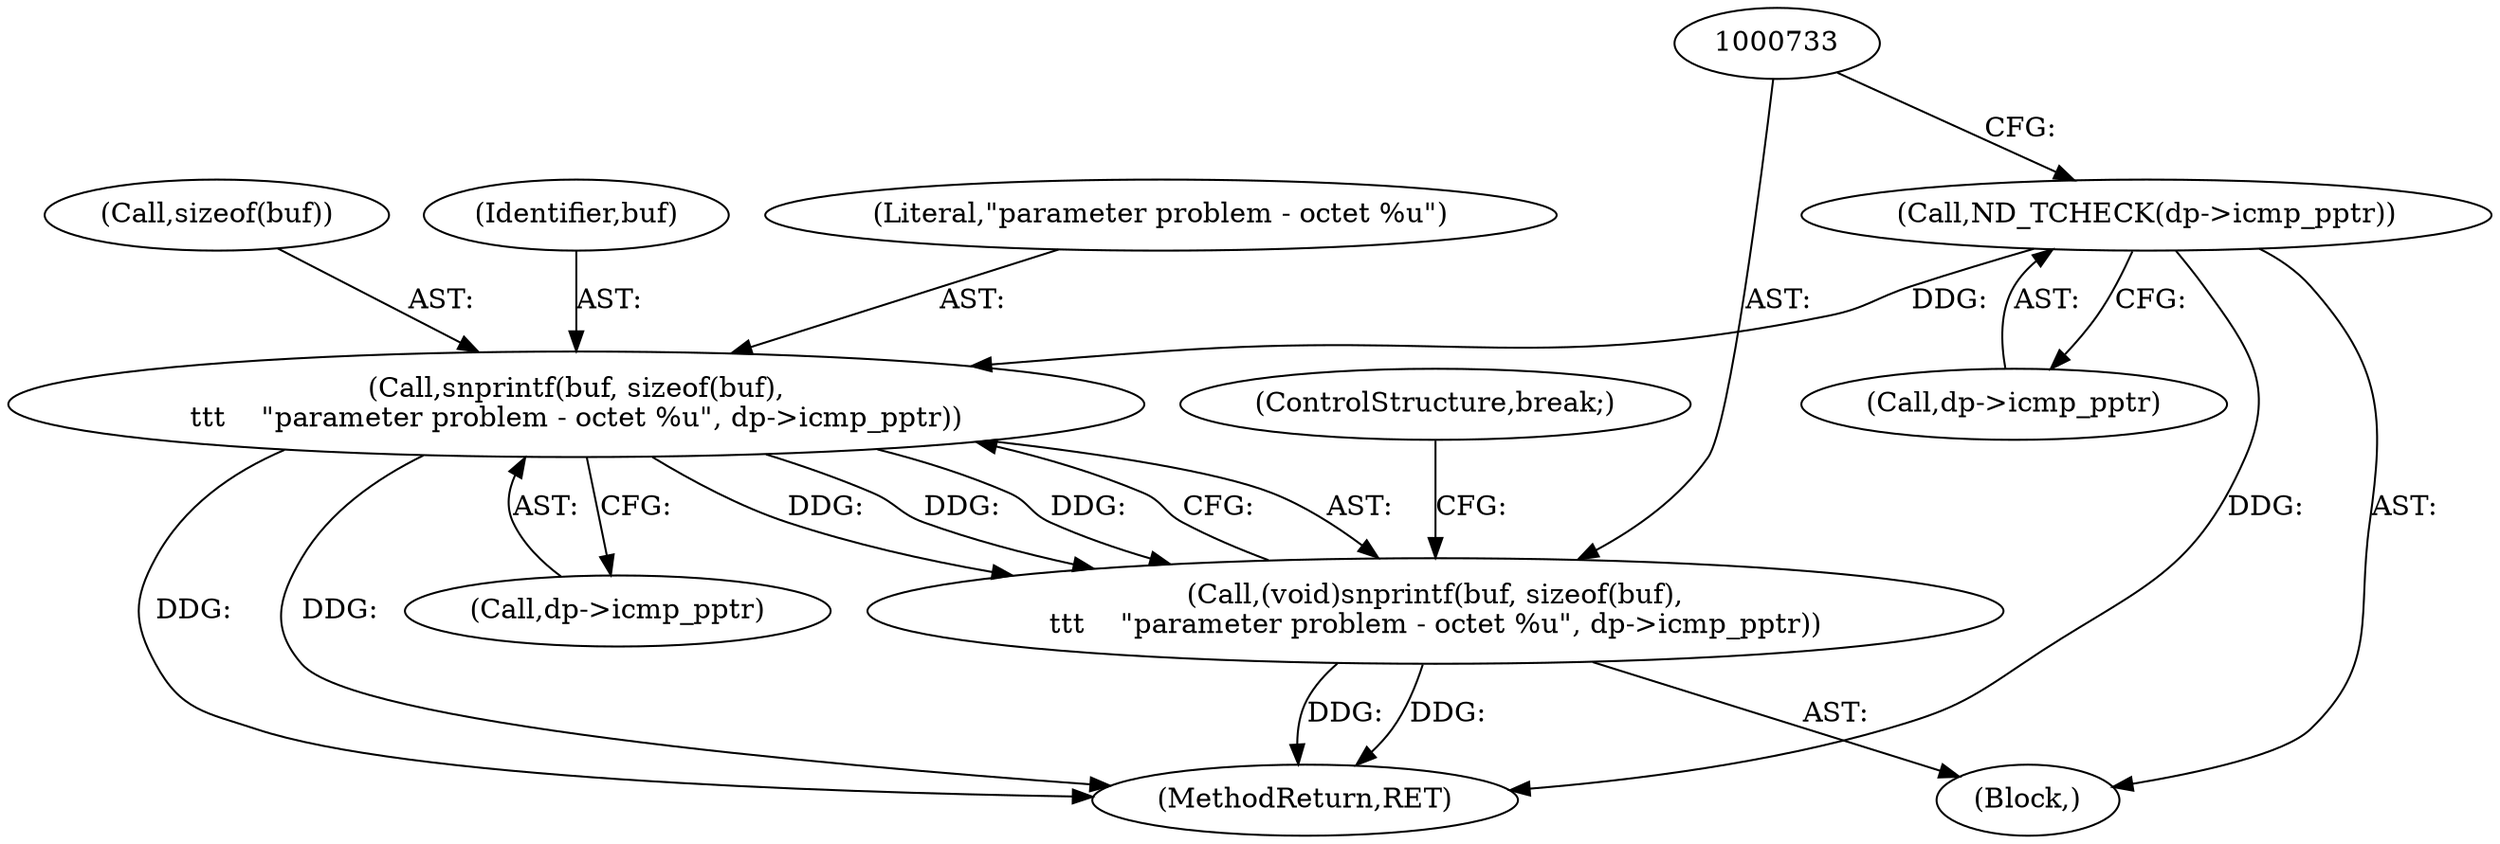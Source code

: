 digraph "0_tcpdump_1a1bce0526a77b62e41531b00f8bb5e21fd4f3a3@pointer" {
"1000728" [label="(Call,ND_TCHECK(dp->icmp_pptr))"];
"1000734" [label="(Call,snprintf(buf, sizeof(buf),\n\t\t\t    \"parameter problem - octet %u\", dp->icmp_pptr))"];
"1000732" [label="(Call,(void)snprintf(buf, sizeof(buf),\n\t\t\t    \"parameter problem - octet %u\", dp->icmp_pptr))"];
"1000727" [label="(Block,)"];
"1000734" [label="(Call,snprintf(buf, sizeof(buf),\n\t\t\t    \"parameter problem - octet %u\", dp->icmp_pptr))"];
"1000732" [label="(Call,(void)snprintf(buf, sizeof(buf),\n\t\t\t    \"parameter problem - octet %u\", dp->icmp_pptr))"];
"1000739" [label="(Call,dp->icmp_pptr)"];
"1000728" [label="(Call,ND_TCHECK(dp->icmp_pptr))"];
"1000729" [label="(Call,dp->icmp_pptr)"];
"1000742" [label="(ControlStructure,break;)"];
"1001279" [label="(MethodReturn,RET)"];
"1000736" [label="(Call,sizeof(buf))"];
"1000735" [label="(Identifier,buf)"];
"1000738" [label="(Literal,\"parameter problem - octet %u\")"];
"1000728" -> "1000727"  [label="AST: "];
"1000728" -> "1000729"  [label="CFG: "];
"1000729" -> "1000728"  [label="AST: "];
"1000733" -> "1000728"  [label="CFG: "];
"1000728" -> "1001279"  [label="DDG: "];
"1000728" -> "1000734"  [label="DDG: "];
"1000734" -> "1000732"  [label="AST: "];
"1000734" -> "1000739"  [label="CFG: "];
"1000735" -> "1000734"  [label="AST: "];
"1000736" -> "1000734"  [label="AST: "];
"1000738" -> "1000734"  [label="AST: "];
"1000739" -> "1000734"  [label="AST: "];
"1000732" -> "1000734"  [label="CFG: "];
"1000734" -> "1001279"  [label="DDG: "];
"1000734" -> "1001279"  [label="DDG: "];
"1000734" -> "1000732"  [label="DDG: "];
"1000734" -> "1000732"  [label="DDG: "];
"1000734" -> "1000732"  [label="DDG: "];
"1000732" -> "1000727"  [label="AST: "];
"1000733" -> "1000732"  [label="AST: "];
"1000742" -> "1000732"  [label="CFG: "];
"1000732" -> "1001279"  [label="DDG: "];
"1000732" -> "1001279"  [label="DDG: "];
}
